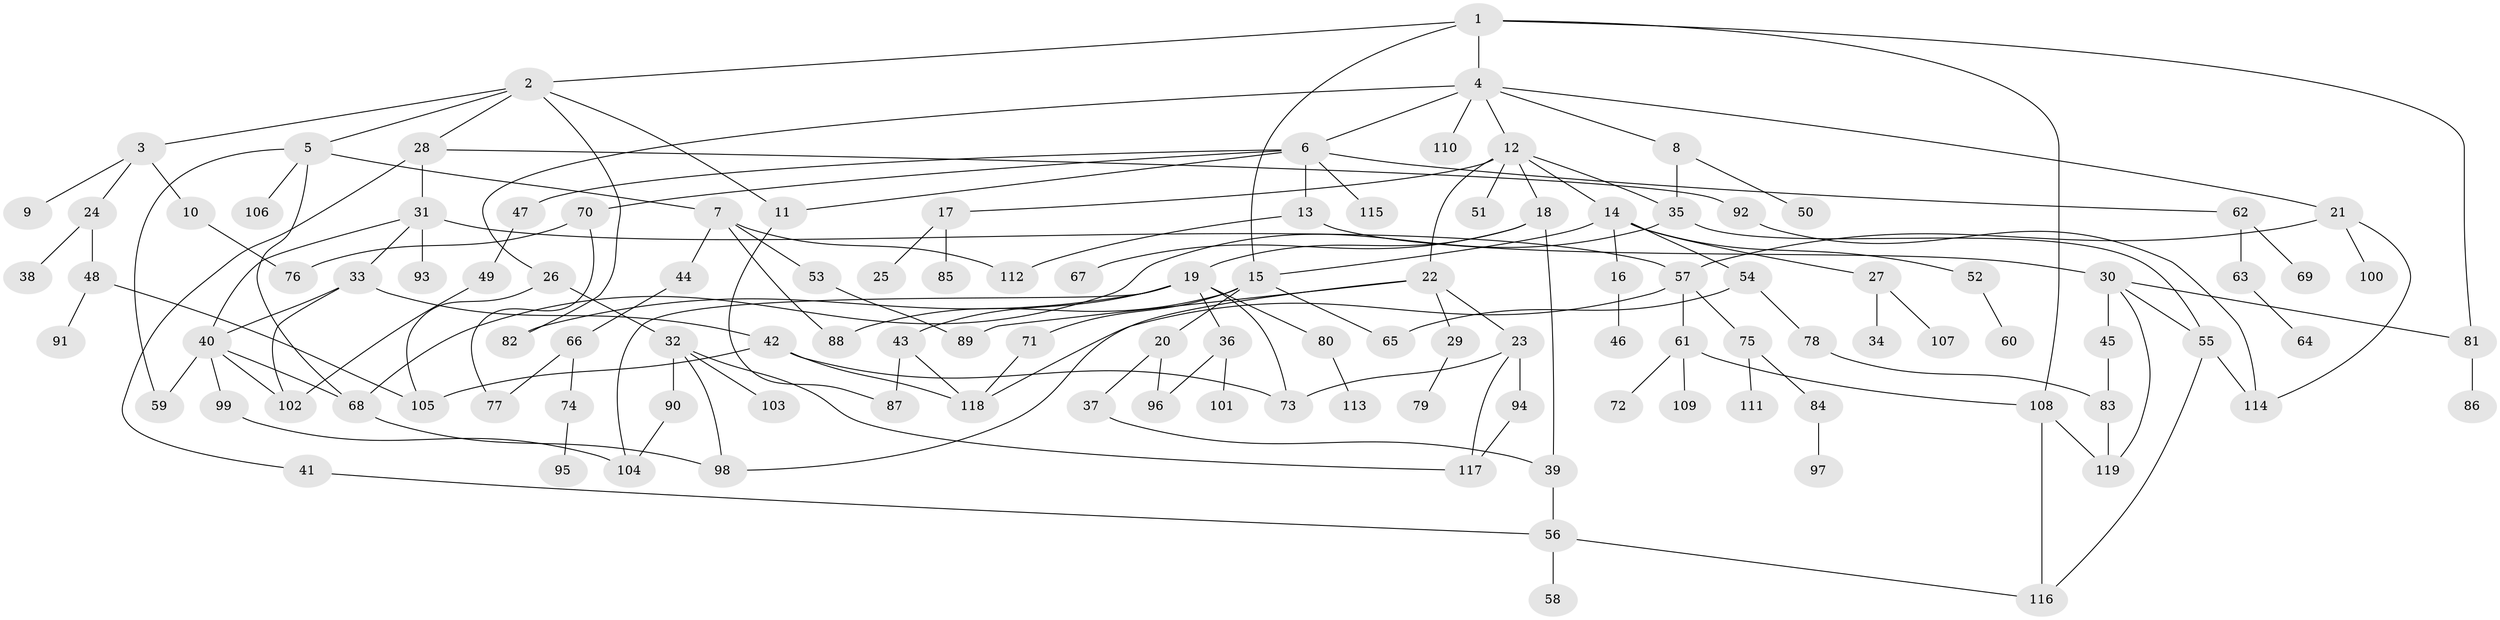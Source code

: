 // coarse degree distribution, {5: 0.09090909090909091, 6: 0.1038961038961039, 3: 0.16883116883116883, 9: 0.012987012987012988, 4: 0.09090909090909091, 8: 0.03896103896103896, 2: 0.16883116883116883, 1: 0.3246753246753247}
// Generated by graph-tools (version 1.1) at 2025/23/03/03/25 07:23:34]
// undirected, 119 vertices, 162 edges
graph export_dot {
graph [start="1"]
  node [color=gray90,style=filled];
  1;
  2;
  3;
  4;
  5;
  6;
  7;
  8;
  9;
  10;
  11;
  12;
  13;
  14;
  15;
  16;
  17;
  18;
  19;
  20;
  21;
  22;
  23;
  24;
  25;
  26;
  27;
  28;
  29;
  30;
  31;
  32;
  33;
  34;
  35;
  36;
  37;
  38;
  39;
  40;
  41;
  42;
  43;
  44;
  45;
  46;
  47;
  48;
  49;
  50;
  51;
  52;
  53;
  54;
  55;
  56;
  57;
  58;
  59;
  60;
  61;
  62;
  63;
  64;
  65;
  66;
  67;
  68;
  69;
  70;
  71;
  72;
  73;
  74;
  75;
  76;
  77;
  78;
  79;
  80;
  81;
  82;
  83;
  84;
  85;
  86;
  87;
  88;
  89;
  90;
  91;
  92;
  93;
  94;
  95;
  96;
  97;
  98;
  99;
  100;
  101;
  102;
  103;
  104;
  105;
  106;
  107;
  108;
  109;
  110;
  111;
  112;
  113;
  114;
  115;
  116;
  117;
  118;
  119;
  1 -- 2;
  1 -- 4;
  1 -- 81;
  1 -- 108;
  1 -- 15;
  2 -- 3;
  2 -- 5;
  2 -- 11;
  2 -- 28;
  2 -- 82;
  3 -- 9;
  3 -- 10;
  3 -- 24;
  4 -- 6;
  4 -- 8;
  4 -- 12;
  4 -- 21;
  4 -- 26;
  4 -- 110;
  5 -- 7;
  5 -- 106;
  5 -- 68;
  5 -- 59;
  6 -- 13;
  6 -- 47;
  6 -- 62;
  6 -- 70;
  6 -- 115;
  6 -- 11;
  7 -- 44;
  7 -- 53;
  7 -- 112;
  7 -- 88;
  8 -- 50;
  8 -- 35;
  10 -- 76;
  11 -- 87;
  12 -- 14;
  12 -- 17;
  12 -- 18;
  12 -- 22;
  12 -- 35;
  12 -- 51;
  13 -- 30;
  13 -- 112;
  14 -- 15;
  14 -- 16;
  14 -- 27;
  14 -- 52;
  14 -- 54;
  15 -- 20;
  15 -- 65;
  15 -- 71;
  15 -- 88;
  16 -- 46;
  17 -- 25;
  17 -- 85;
  18 -- 19;
  18 -- 67;
  18 -- 39;
  19 -- 36;
  19 -- 43;
  19 -- 80;
  19 -- 104;
  19 -- 73;
  19 -- 82;
  20 -- 37;
  20 -- 96;
  21 -- 100;
  21 -- 114;
  21 -- 57;
  22 -- 23;
  22 -- 29;
  22 -- 98;
  22 -- 89;
  23 -- 73;
  23 -- 94;
  23 -- 117;
  24 -- 38;
  24 -- 48;
  26 -- 32;
  26 -- 105;
  27 -- 34;
  27 -- 107;
  28 -- 31;
  28 -- 41;
  28 -- 92;
  29 -- 79;
  30 -- 45;
  30 -- 119;
  30 -- 55;
  30 -- 81;
  31 -- 33;
  31 -- 57;
  31 -- 93;
  31 -- 40;
  32 -- 90;
  32 -- 103;
  32 -- 117;
  32 -- 98;
  33 -- 40;
  33 -- 42;
  33 -- 102;
  35 -- 55;
  35 -- 68;
  36 -- 101;
  36 -- 96;
  37 -- 39;
  39 -- 56;
  40 -- 59;
  40 -- 68;
  40 -- 99;
  40 -- 102;
  41 -- 56;
  42 -- 105;
  42 -- 73;
  42 -- 118;
  43 -- 87;
  43 -- 118;
  44 -- 66;
  45 -- 83;
  47 -- 49;
  48 -- 91;
  48 -- 105;
  49 -- 102;
  52 -- 60;
  53 -- 89;
  54 -- 78;
  54 -- 65;
  55 -- 114;
  55 -- 116;
  56 -- 58;
  56 -- 116;
  57 -- 61;
  57 -- 75;
  57 -- 118;
  61 -- 72;
  61 -- 108;
  61 -- 109;
  62 -- 63;
  62 -- 69;
  63 -- 64;
  66 -- 74;
  66 -- 77;
  68 -- 98;
  70 -- 77;
  70 -- 76;
  71 -- 118;
  74 -- 95;
  75 -- 84;
  75 -- 111;
  78 -- 83;
  80 -- 113;
  81 -- 86;
  83 -- 119;
  84 -- 97;
  90 -- 104;
  92 -- 114;
  94 -- 117;
  99 -- 104;
  108 -- 119;
  108 -- 116;
}
